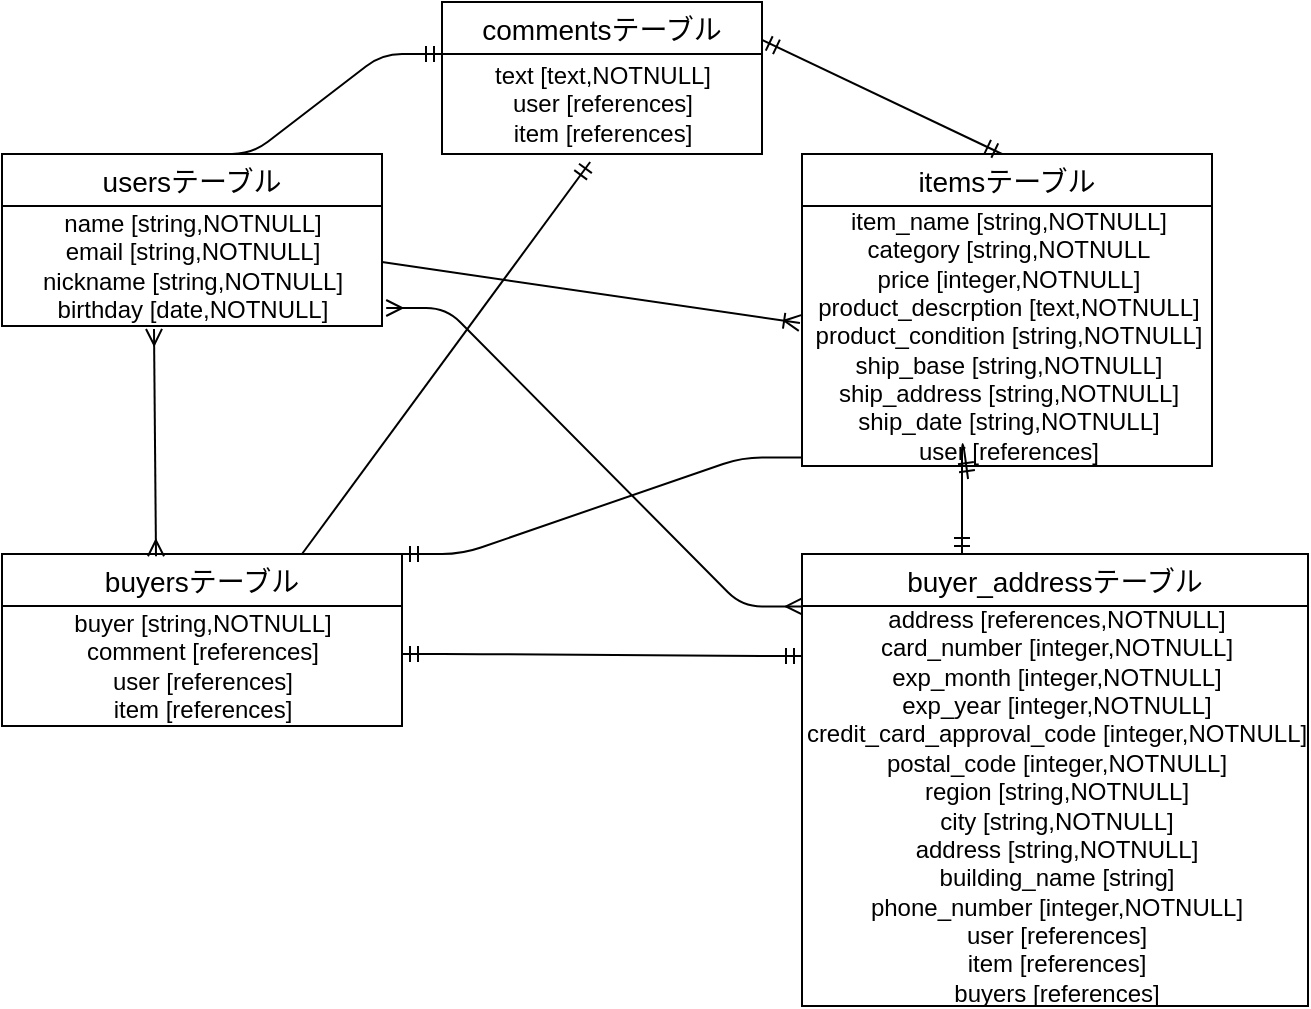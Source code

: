 <mxfile>
    <diagram id="4smv5PkunsdxWv59YWd9" name="ページ1">
        <mxGraphModel dx="774" dy="572" grid="1" gridSize="10" guides="1" tooltips="1" connect="1" arrows="1" fold="1" page="1" pageScale="1" pageWidth="827" pageHeight="1169" math="0" shadow="0">
            <root>
                <mxCell id="0"/>
                <mxCell id="1" parent="0"/>
                <mxCell id="2" value="usersテーブル" style="swimlane;fontStyle=0;childLayout=stackLayout;horizontal=1;startSize=26;horizontalStack=0;resizeParent=1;resizeParentMax=0;resizeLast=0;collapsible=1;marginBottom=0;align=center;fontSize=14;" parent="1" vertex="1">
                    <mxGeometry x="40" y="80" width="190" height="86" as="geometry"/>
                </mxCell>
                <mxCell id="50" value="" style="edgeStyle=entityRelationEdgeStyle;fontSize=12;html=1;endArrow=ERmandOne;exitX=0.5;exitY=0;exitDx=0;exitDy=0;" edge="1" parent="2" source="2">
                    <mxGeometry width="100" height="100" relative="1" as="geometry">
                        <mxPoint x="120" y="50" as="sourcePoint"/>
                        <mxPoint x="220" y="-50" as="targetPoint"/>
                    </mxGeometry>
                </mxCell>
                <mxCell id="6" value="name [string,NOTNULL]&lt;br&gt;email [string,NOTNULL]&lt;br&gt;nickname [string,NOTNULL]&lt;br&gt;birthday [date,NOTNULL]" style="text;html=1;align=center;verticalAlign=middle;resizable=0;points=[];autosize=1;" parent="2" vertex="1">
                    <mxGeometry y="26" width="190" height="60" as="geometry"/>
                </mxCell>
                <mxCell id="20" value="itemsテーブル" style="swimlane;fontStyle=0;childLayout=stackLayout;horizontal=1;startSize=26;horizontalStack=0;resizeParent=1;resizeParentMax=0;resizeLast=0;collapsible=1;marginBottom=0;align=center;fontSize=14;" parent="1" vertex="1">
                    <mxGeometry x="440" y="80" width="205" height="156" as="geometry"/>
                </mxCell>
                <mxCell id="26" value="item_name [string,NOTNULL]&lt;br&gt;category [string,NOTNULL&lt;br&gt;price [integer,NOTNULL]&lt;br&gt;product_descrption [text,NOTNULL]&lt;br&gt;product_condition [string,NOTNULL]&lt;br&gt;ship_base [string,NOTNULL]&lt;br&gt;ship_address [string,NOTNULL]&lt;br&gt;ship_date [string,NOTNULL]&lt;br&gt;user [references]" style="text;html=1;align=center;verticalAlign=middle;resizable=0;points=[];autosize=1;" parent="20" vertex="1">
                    <mxGeometry y="26" width="205" height="130" as="geometry"/>
                </mxCell>
                <mxCell id="27" value="" style="fontSize=12;html=1;endArrow=ERoneToMany;entryX=-0.005;entryY=0.45;entryDx=0;entryDy=0;entryPerimeter=0;" parent="1" target="26" edge="1">
                    <mxGeometry width="100" height="100" relative="1" as="geometry">
                        <mxPoint x="230" y="134" as="sourcePoint"/>
                        <mxPoint x="330" y="80" as="targetPoint"/>
                    </mxGeometry>
                </mxCell>
                <mxCell id="28" value="buyersテーブル" style="swimlane;fontStyle=0;childLayout=stackLayout;horizontal=1;startSize=26;horizontalStack=0;resizeParent=1;resizeParentMax=0;resizeLast=0;collapsible=1;marginBottom=0;align=center;fontSize=14;" parent="1" vertex="1">
                    <mxGeometry x="40" y="280" width="200" height="86" as="geometry"/>
                </mxCell>
                <mxCell id="34" value="buyer [string,NOTNULL]&lt;br&gt;comment [references]&lt;br&gt;user [references]&lt;br&gt;item [references]" style="text;html=1;align=center;verticalAlign=middle;resizable=0;points=[];autosize=1;" parent="28" vertex="1">
                    <mxGeometry y="26" width="200" height="60" as="geometry"/>
                </mxCell>
                <mxCell id="36" value="buyer_addressテーブル" style="swimlane;fontStyle=0;childLayout=stackLayout;horizontal=1;startSize=26;horizontalStack=0;resizeParent=1;resizeParentMax=0;resizeLast=0;collapsible=1;marginBottom=0;align=center;fontSize=14;" parent="1" vertex="1">
                    <mxGeometry x="440" y="280" width="253" height="226" as="geometry"/>
                </mxCell>
                <mxCell id="40" value="address [references,NOTNULL]&lt;br&gt;card_number [integer,NOTNULL]&lt;br&gt;exp_month [integer,NOTNULL]&lt;br&gt;exp_year [integer,NOTNULL]&lt;br&gt;credit_card_approval_code [integer,NOTNULL]&lt;br&gt;postal_code [integer,NOTNULL]&lt;br&gt;region [string,NOTNULL]&lt;br&gt;city [string,NOTNULL]&lt;br&gt;address [string,NOTNULL]&lt;br&gt;building_name [string]&lt;br&gt;phone_number [integer,NOTNULL]&lt;br&gt;user [references]&lt;br&gt;item [references]&lt;br&gt;buyers [references]" style="text;html=1;align=center;verticalAlign=middle;resizable=0;points=[];autosize=1;" parent="36" vertex="1">
                    <mxGeometry y="26" width="253" height="200" as="geometry"/>
                </mxCell>
                <mxCell id="41" value="" style="edgeStyle=entityRelationEdgeStyle;fontSize=12;html=1;endArrow=ERmandOne;startArrow=ERmandOne;" parent="1" edge="1">
                    <mxGeometry width="100" height="100" relative="1" as="geometry">
                        <mxPoint x="240" y="330" as="sourcePoint"/>
                        <mxPoint x="440" y="331" as="targetPoint"/>
                    </mxGeometry>
                </mxCell>
                <mxCell id="42" value="" style="edgeStyle=entityRelationEdgeStyle;fontSize=12;html=1;endArrow=ERmandOne;entryX=1;entryY=0;entryDx=0;entryDy=0;exitX=0;exitY=0.967;exitDx=0;exitDy=0;exitPerimeter=0;" parent="1" source="26" target="28" edge="1">
                    <mxGeometry width="100" height="100" relative="1" as="geometry">
                        <mxPoint x="520" y="340" as="sourcePoint"/>
                        <mxPoint x="620" y="240" as="targetPoint"/>
                    </mxGeometry>
                </mxCell>
                <mxCell id="43" value="" style="fontSize=12;html=1;endArrow=ERmany;startArrow=ERmany;entryX=0.4;entryY=1.025;entryDx=0;entryDy=0;entryPerimeter=0;exitX=0.385;exitY=0.013;exitDx=0;exitDy=0;exitPerimeter=0;" parent="1" source="28" target="6" edge="1">
                    <mxGeometry width="100" height="100" relative="1" as="geometry">
                        <mxPoint x="116" y="270" as="sourcePoint"/>
                        <mxPoint x="35" y="180" as="targetPoint"/>
                        <Array as="points"/>
                    </mxGeometry>
                </mxCell>
                <mxCell id="44" value="" style="edgeStyle=entityRelationEdgeStyle;fontSize=12;html=1;endArrow=ERmany;startArrow=ERmany;entryX=1.011;entryY=0.85;entryDx=0;entryDy=0;entryPerimeter=0;exitX=0;exitY=0.116;exitDx=0;exitDy=0;exitPerimeter=0;" parent="1" source="36" target="6" edge="1">
                    <mxGeometry width="100" height="100" relative="1" as="geometry">
                        <mxPoint x="500" y="330" as="sourcePoint"/>
                        <mxPoint x="600" y="230" as="targetPoint"/>
                    </mxGeometry>
                </mxCell>
                <mxCell id="45" value="commentsテーブル" style="swimlane;fontStyle=0;childLayout=stackLayout;horizontal=1;startSize=26;horizontalStack=0;resizeParent=1;resizeParentMax=0;resizeLast=0;collapsible=1;marginBottom=0;align=center;fontSize=14;" vertex="1" parent="1">
                    <mxGeometry x="260" y="4" width="160" height="76" as="geometry"/>
                </mxCell>
                <mxCell id="49" value="text [text,NOTNULL]&lt;br&gt;user [references]&lt;br&gt;item [references]" style="text;html=1;align=center;verticalAlign=middle;resizable=0;points=[];autosize=1;" vertex="1" parent="45">
                    <mxGeometry y="26" width="160" height="50" as="geometry"/>
                </mxCell>
                <mxCell id="52" value="" style="fontSize=12;html=1;endArrow=ERmandOne;exitX=0.75;exitY=0;exitDx=0;exitDy=0;entryX=0.463;entryY=1.08;entryDx=0;entryDy=0;entryPerimeter=0;" edge="1" parent="1" source="28" target="49">
                    <mxGeometry width="100" height="100" relative="1" as="geometry">
                        <mxPoint x="200" y="286" as="sourcePoint"/>
                        <mxPoint x="300" y="186" as="targetPoint"/>
                    </mxGeometry>
                </mxCell>
                <mxCell id="54" value="" style="fontSize=12;html=1;endArrow=ERmandOne;startArrow=ERmandOne;entryX=1;entryY=0.25;entryDx=0;entryDy=0;" edge="1" parent="1" target="45">
                    <mxGeometry width="100" height="100" relative="1" as="geometry">
                        <mxPoint x="540" y="80" as="sourcePoint"/>
                        <mxPoint x="640" y="-20" as="targetPoint"/>
                    </mxGeometry>
                </mxCell>
                <mxCell id="55" value="" style="fontSize=12;html=1;endArrow=ERmandOne;startArrow=ERmandOne;entryX=0.405;entryY=1.05;entryDx=0;entryDy=0;entryPerimeter=0;" edge="1" parent="1" target="26">
                    <mxGeometry width="100" height="100" relative="1" as="geometry">
                        <mxPoint x="520" y="280" as="sourcePoint"/>
                        <mxPoint x="517" y="170" as="targetPoint"/>
                        <Array as="points">
                            <mxPoint x="520" y="220"/>
                        </Array>
                    </mxGeometry>
                </mxCell>
            </root>
        </mxGraphModel>
    </diagram>
</mxfile>
